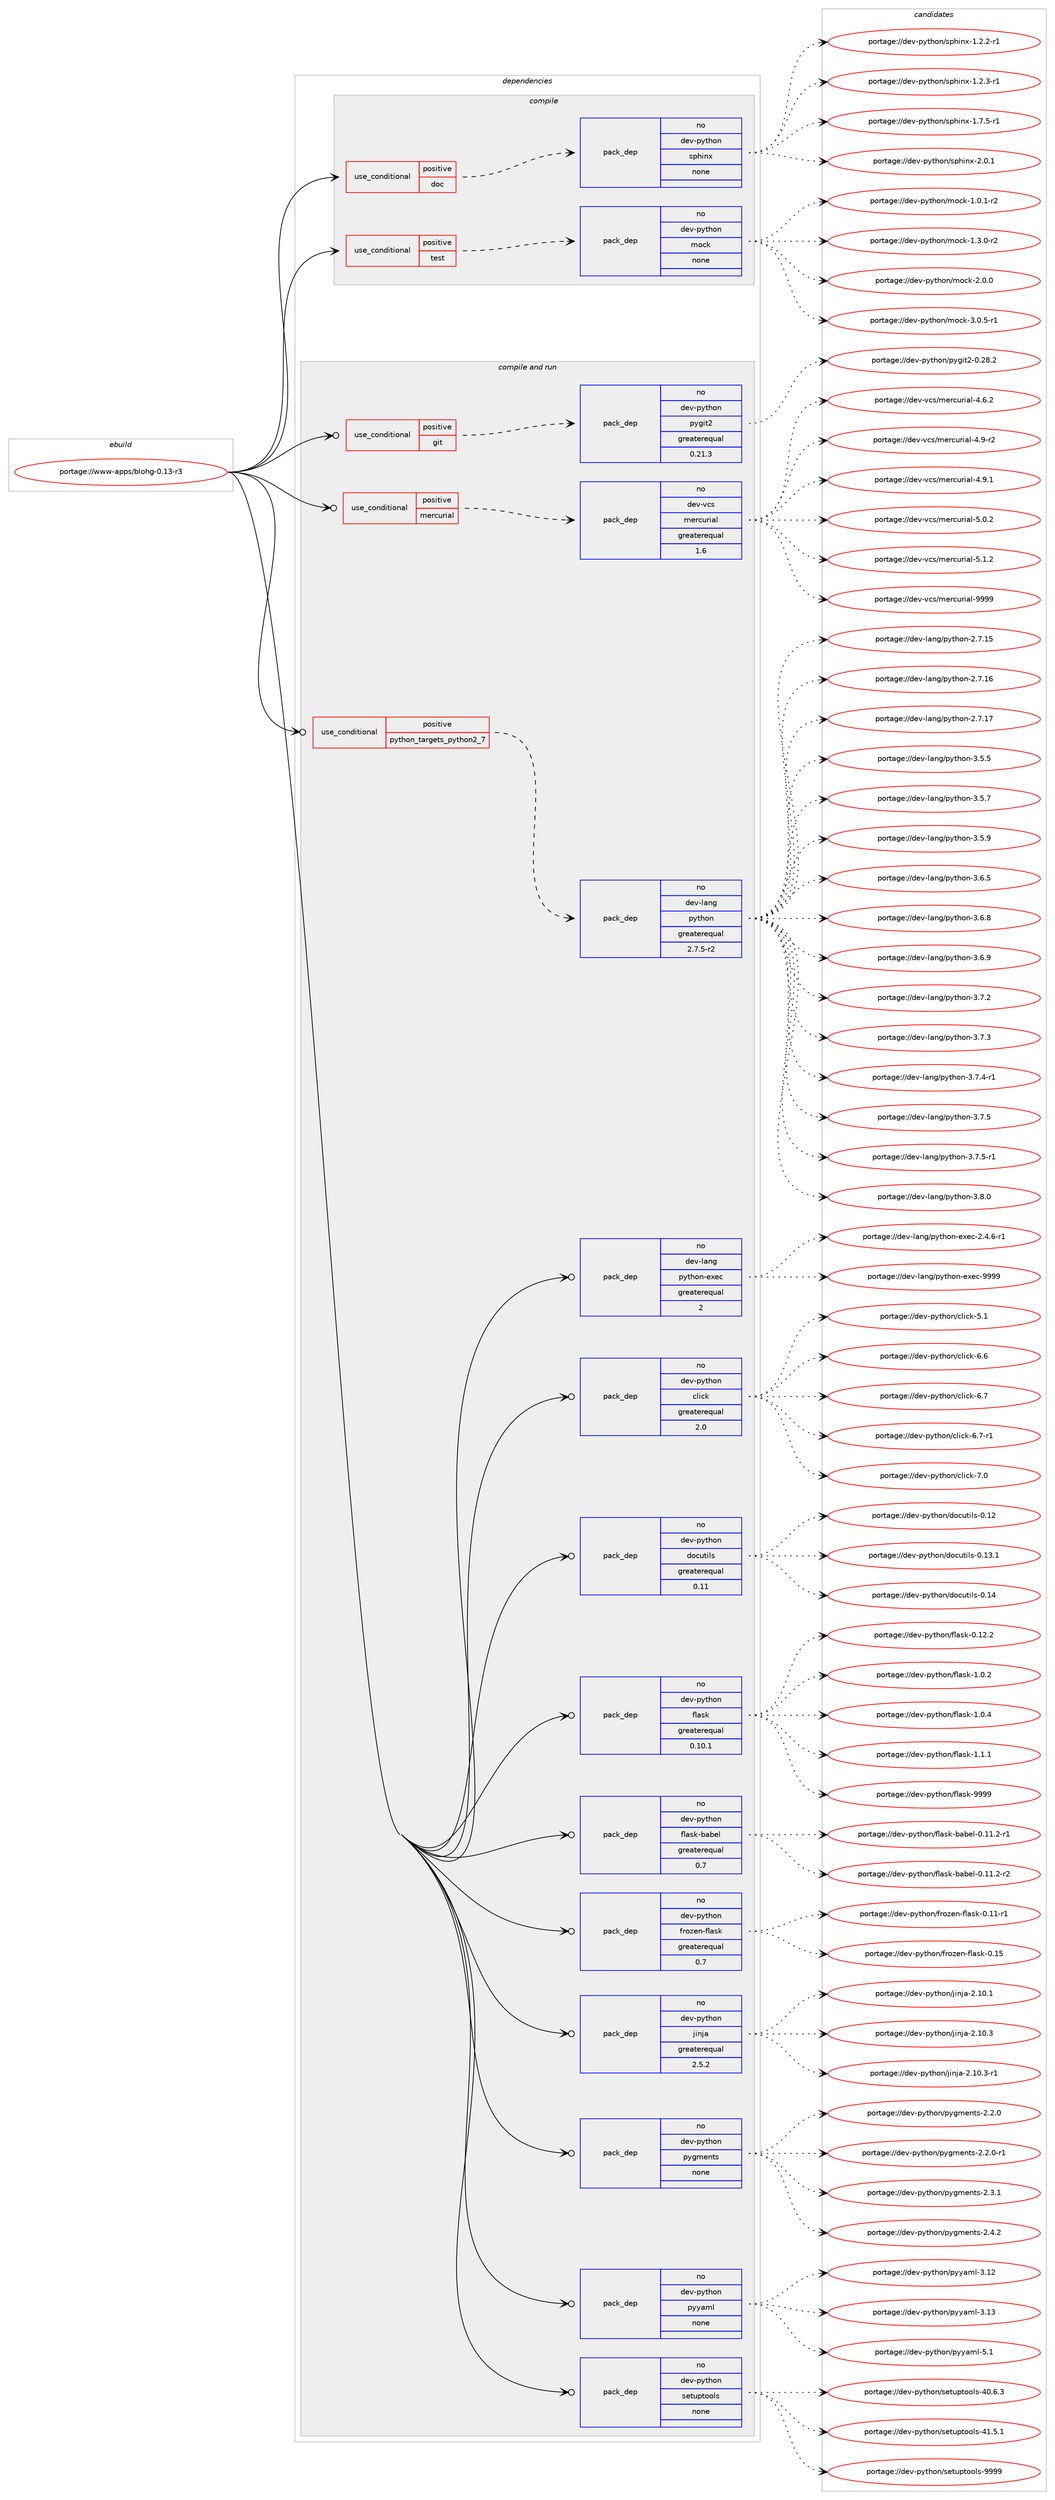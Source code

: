 digraph prolog {

# *************
# Graph options
# *************

newrank=true;
concentrate=true;
compound=true;
graph [rankdir=LR,fontname=Helvetica,fontsize=10,ranksep=1.5];#, ranksep=2.5, nodesep=0.2];
edge  [arrowhead=vee];
node  [fontname=Helvetica,fontsize=10];

# **********
# The ebuild
# **********

subgraph cluster_leftcol {
color=gray;
rank=same;
label=<<i>ebuild</i>>;
id [label="portage://www-apps/blohg-0.13-r3", color=red, width=4, href="../www-apps/blohg-0.13-r3.svg"];
}

# ****************
# The dependencies
# ****************

subgraph cluster_midcol {
color=gray;
label=<<i>dependencies</i>>;
subgraph cluster_compile {
fillcolor="#eeeeee";
style=filled;
label=<<i>compile</i>>;
subgraph cond105255 {
dependency436812 [label=<<TABLE BORDER="0" CELLBORDER="1" CELLSPACING="0" CELLPADDING="4"><TR><TD ROWSPAN="3" CELLPADDING="10">use_conditional</TD></TR><TR><TD>positive</TD></TR><TR><TD>doc</TD></TR></TABLE>>, shape=none, color=red];
subgraph pack323830 {
dependency436813 [label=<<TABLE BORDER="0" CELLBORDER="1" CELLSPACING="0" CELLPADDING="4" WIDTH="220"><TR><TD ROWSPAN="6" CELLPADDING="30">pack_dep</TD></TR><TR><TD WIDTH="110">no</TD></TR><TR><TD>dev-python</TD></TR><TR><TD>sphinx</TD></TR><TR><TD>none</TD></TR><TR><TD></TD></TR></TABLE>>, shape=none, color=blue];
}
dependency436812:e -> dependency436813:w [weight=20,style="dashed",arrowhead="vee"];
}
id:e -> dependency436812:w [weight=20,style="solid",arrowhead="vee"];
subgraph cond105256 {
dependency436814 [label=<<TABLE BORDER="0" CELLBORDER="1" CELLSPACING="0" CELLPADDING="4"><TR><TD ROWSPAN="3" CELLPADDING="10">use_conditional</TD></TR><TR><TD>positive</TD></TR><TR><TD>test</TD></TR></TABLE>>, shape=none, color=red];
subgraph pack323831 {
dependency436815 [label=<<TABLE BORDER="0" CELLBORDER="1" CELLSPACING="0" CELLPADDING="4" WIDTH="220"><TR><TD ROWSPAN="6" CELLPADDING="30">pack_dep</TD></TR><TR><TD WIDTH="110">no</TD></TR><TR><TD>dev-python</TD></TR><TR><TD>mock</TD></TR><TR><TD>none</TD></TR><TR><TD></TD></TR></TABLE>>, shape=none, color=blue];
}
dependency436814:e -> dependency436815:w [weight=20,style="dashed",arrowhead="vee"];
}
id:e -> dependency436814:w [weight=20,style="solid",arrowhead="vee"];
}
subgraph cluster_compileandrun {
fillcolor="#eeeeee";
style=filled;
label=<<i>compile and run</i>>;
subgraph cond105257 {
dependency436816 [label=<<TABLE BORDER="0" CELLBORDER="1" CELLSPACING="0" CELLPADDING="4"><TR><TD ROWSPAN="3" CELLPADDING="10">use_conditional</TD></TR><TR><TD>positive</TD></TR><TR><TD>git</TD></TR></TABLE>>, shape=none, color=red];
subgraph pack323832 {
dependency436817 [label=<<TABLE BORDER="0" CELLBORDER="1" CELLSPACING="0" CELLPADDING="4" WIDTH="220"><TR><TD ROWSPAN="6" CELLPADDING="30">pack_dep</TD></TR><TR><TD WIDTH="110">no</TD></TR><TR><TD>dev-python</TD></TR><TR><TD>pygit2</TD></TR><TR><TD>greaterequal</TD></TR><TR><TD>0.21.3</TD></TR></TABLE>>, shape=none, color=blue];
}
dependency436816:e -> dependency436817:w [weight=20,style="dashed",arrowhead="vee"];
}
id:e -> dependency436816:w [weight=20,style="solid",arrowhead="odotvee"];
subgraph cond105258 {
dependency436818 [label=<<TABLE BORDER="0" CELLBORDER="1" CELLSPACING="0" CELLPADDING="4"><TR><TD ROWSPAN="3" CELLPADDING="10">use_conditional</TD></TR><TR><TD>positive</TD></TR><TR><TD>mercurial</TD></TR></TABLE>>, shape=none, color=red];
subgraph pack323833 {
dependency436819 [label=<<TABLE BORDER="0" CELLBORDER="1" CELLSPACING="0" CELLPADDING="4" WIDTH="220"><TR><TD ROWSPAN="6" CELLPADDING="30">pack_dep</TD></TR><TR><TD WIDTH="110">no</TD></TR><TR><TD>dev-vcs</TD></TR><TR><TD>mercurial</TD></TR><TR><TD>greaterequal</TD></TR><TR><TD>1.6</TD></TR></TABLE>>, shape=none, color=blue];
}
dependency436818:e -> dependency436819:w [weight=20,style="dashed",arrowhead="vee"];
}
id:e -> dependency436818:w [weight=20,style="solid",arrowhead="odotvee"];
subgraph cond105259 {
dependency436820 [label=<<TABLE BORDER="0" CELLBORDER="1" CELLSPACING="0" CELLPADDING="4"><TR><TD ROWSPAN="3" CELLPADDING="10">use_conditional</TD></TR><TR><TD>positive</TD></TR><TR><TD>python_targets_python2_7</TD></TR></TABLE>>, shape=none, color=red];
subgraph pack323834 {
dependency436821 [label=<<TABLE BORDER="0" CELLBORDER="1" CELLSPACING="0" CELLPADDING="4" WIDTH="220"><TR><TD ROWSPAN="6" CELLPADDING="30">pack_dep</TD></TR><TR><TD WIDTH="110">no</TD></TR><TR><TD>dev-lang</TD></TR><TR><TD>python</TD></TR><TR><TD>greaterequal</TD></TR><TR><TD>2.7.5-r2</TD></TR></TABLE>>, shape=none, color=blue];
}
dependency436820:e -> dependency436821:w [weight=20,style="dashed",arrowhead="vee"];
}
id:e -> dependency436820:w [weight=20,style="solid",arrowhead="odotvee"];
subgraph pack323835 {
dependency436822 [label=<<TABLE BORDER="0" CELLBORDER="1" CELLSPACING="0" CELLPADDING="4" WIDTH="220"><TR><TD ROWSPAN="6" CELLPADDING="30">pack_dep</TD></TR><TR><TD WIDTH="110">no</TD></TR><TR><TD>dev-lang</TD></TR><TR><TD>python-exec</TD></TR><TR><TD>greaterequal</TD></TR><TR><TD>2</TD></TR></TABLE>>, shape=none, color=blue];
}
id:e -> dependency436822:w [weight=20,style="solid",arrowhead="odotvee"];
subgraph pack323836 {
dependency436823 [label=<<TABLE BORDER="0" CELLBORDER="1" CELLSPACING="0" CELLPADDING="4" WIDTH="220"><TR><TD ROWSPAN="6" CELLPADDING="30">pack_dep</TD></TR><TR><TD WIDTH="110">no</TD></TR><TR><TD>dev-python</TD></TR><TR><TD>click</TD></TR><TR><TD>greaterequal</TD></TR><TR><TD>2.0</TD></TR></TABLE>>, shape=none, color=blue];
}
id:e -> dependency436823:w [weight=20,style="solid",arrowhead="odotvee"];
subgraph pack323837 {
dependency436824 [label=<<TABLE BORDER="0" CELLBORDER="1" CELLSPACING="0" CELLPADDING="4" WIDTH="220"><TR><TD ROWSPAN="6" CELLPADDING="30">pack_dep</TD></TR><TR><TD WIDTH="110">no</TD></TR><TR><TD>dev-python</TD></TR><TR><TD>docutils</TD></TR><TR><TD>greaterequal</TD></TR><TR><TD>0.11</TD></TR></TABLE>>, shape=none, color=blue];
}
id:e -> dependency436824:w [weight=20,style="solid",arrowhead="odotvee"];
subgraph pack323838 {
dependency436825 [label=<<TABLE BORDER="0" CELLBORDER="1" CELLSPACING="0" CELLPADDING="4" WIDTH="220"><TR><TD ROWSPAN="6" CELLPADDING="30">pack_dep</TD></TR><TR><TD WIDTH="110">no</TD></TR><TR><TD>dev-python</TD></TR><TR><TD>flask</TD></TR><TR><TD>greaterequal</TD></TR><TR><TD>0.10.1</TD></TR></TABLE>>, shape=none, color=blue];
}
id:e -> dependency436825:w [weight=20,style="solid",arrowhead="odotvee"];
subgraph pack323839 {
dependency436826 [label=<<TABLE BORDER="0" CELLBORDER="1" CELLSPACING="0" CELLPADDING="4" WIDTH="220"><TR><TD ROWSPAN="6" CELLPADDING="30">pack_dep</TD></TR><TR><TD WIDTH="110">no</TD></TR><TR><TD>dev-python</TD></TR><TR><TD>flask-babel</TD></TR><TR><TD>greaterequal</TD></TR><TR><TD>0.7</TD></TR></TABLE>>, shape=none, color=blue];
}
id:e -> dependency436826:w [weight=20,style="solid",arrowhead="odotvee"];
subgraph pack323840 {
dependency436827 [label=<<TABLE BORDER="0" CELLBORDER="1" CELLSPACING="0" CELLPADDING="4" WIDTH="220"><TR><TD ROWSPAN="6" CELLPADDING="30">pack_dep</TD></TR><TR><TD WIDTH="110">no</TD></TR><TR><TD>dev-python</TD></TR><TR><TD>frozen-flask</TD></TR><TR><TD>greaterequal</TD></TR><TR><TD>0.7</TD></TR></TABLE>>, shape=none, color=blue];
}
id:e -> dependency436827:w [weight=20,style="solid",arrowhead="odotvee"];
subgraph pack323841 {
dependency436828 [label=<<TABLE BORDER="0" CELLBORDER="1" CELLSPACING="0" CELLPADDING="4" WIDTH="220"><TR><TD ROWSPAN="6" CELLPADDING="30">pack_dep</TD></TR><TR><TD WIDTH="110">no</TD></TR><TR><TD>dev-python</TD></TR><TR><TD>jinja</TD></TR><TR><TD>greaterequal</TD></TR><TR><TD>2.5.2</TD></TR></TABLE>>, shape=none, color=blue];
}
id:e -> dependency436828:w [weight=20,style="solid",arrowhead="odotvee"];
subgraph pack323842 {
dependency436829 [label=<<TABLE BORDER="0" CELLBORDER="1" CELLSPACING="0" CELLPADDING="4" WIDTH="220"><TR><TD ROWSPAN="6" CELLPADDING="30">pack_dep</TD></TR><TR><TD WIDTH="110">no</TD></TR><TR><TD>dev-python</TD></TR><TR><TD>pygments</TD></TR><TR><TD>none</TD></TR><TR><TD></TD></TR></TABLE>>, shape=none, color=blue];
}
id:e -> dependency436829:w [weight=20,style="solid",arrowhead="odotvee"];
subgraph pack323843 {
dependency436830 [label=<<TABLE BORDER="0" CELLBORDER="1" CELLSPACING="0" CELLPADDING="4" WIDTH="220"><TR><TD ROWSPAN="6" CELLPADDING="30">pack_dep</TD></TR><TR><TD WIDTH="110">no</TD></TR><TR><TD>dev-python</TD></TR><TR><TD>pyyaml</TD></TR><TR><TD>none</TD></TR><TR><TD></TD></TR></TABLE>>, shape=none, color=blue];
}
id:e -> dependency436830:w [weight=20,style="solid",arrowhead="odotvee"];
subgraph pack323844 {
dependency436831 [label=<<TABLE BORDER="0" CELLBORDER="1" CELLSPACING="0" CELLPADDING="4" WIDTH="220"><TR><TD ROWSPAN="6" CELLPADDING="30">pack_dep</TD></TR><TR><TD WIDTH="110">no</TD></TR><TR><TD>dev-python</TD></TR><TR><TD>setuptools</TD></TR><TR><TD>none</TD></TR><TR><TD></TD></TR></TABLE>>, shape=none, color=blue];
}
id:e -> dependency436831:w [weight=20,style="solid",arrowhead="odotvee"];
}
subgraph cluster_run {
fillcolor="#eeeeee";
style=filled;
label=<<i>run</i>>;
}
}

# **************
# The candidates
# **************

subgraph cluster_choices {
rank=same;
color=gray;
label=<<i>candidates</i>>;

subgraph choice323830 {
color=black;
nodesep=1;
choiceportage10010111845112121116104111110471151121041051101204549465046504511449 [label="portage://dev-python/sphinx-1.2.2-r1", color=red, width=4,href="../dev-python/sphinx-1.2.2-r1.svg"];
choiceportage10010111845112121116104111110471151121041051101204549465046514511449 [label="portage://dev-python/sphinx-1.2.3-r1", color=red, width=4,href="../dev-python/sphinx-1.2.3-r1.svg"];
choiceportage10010111845112121116104111110471151121041051101204549465546534511449 [label="portage://dev-python/sphinx-1.7.5-r1", color=red, width=4,href="../dev-python/sphinx-1.7.5-r1.svg"];
choiceportage1001011184511212111610411111047115112104105110120455046484649 [label="portage://dev-python/sphinx-2.0.1", color=red, width=4,href="../dev-python/sphinx-2.0.1.svg"];
dependency436813:e -> choiceportage10010111845112121116104111110471151121041051101204549465046504511449:w [style=dotted,weight="100"];
dependency436813:e -> choiceportage10010111845112121116104111110471151121041051101204549465046514511449:w [style=dotted,weight="100"];
dependency436813:e -> choiceportage10010111845112121116104111110471151121041051101204549465546534511449:w [style=dotted,weight="100"];
dependency436813:e -> choiceportage1001011184511212111610411111047115112104105110120455046484649:w [style=dotted,weight="100"];
}
subgraph choice323831 {
color=black;
nodesep=1;
choiceportage1001011184511212111610411111047109111991074549464846494511450 [label="portage://dev-python/mock-1.0.1-r2", color=red, width=4,href="../dev-python/mock-1.0.1-r2.svg"];
choiceportage1001011184511212111610411111047109111991074549465146484511450 [label="portage://dev-python/mock-1.3.0-r2", color=red, width=4,href="../dev-python/mock-1.3.0-r2.svg"];
choiceportage100101118451121211161041111104710911199107455046484648 [label="portage://dev-python/mock-2.0.0", color=red, width=4,href="../dev-python/mock-2.0.0.svg"];
choiceportage1001011184511212111610411111047109111991074551464846534511449 [label="portage://dev-python/mock-3.0.5-r1", color=red, width=4,href="../dev-python/mock-3.0.5-r1.svg"];
dependency436815:e -> choiceportage1001011184511212111610411111047109111991074549464846494511450:w [style=dotted,weight="100"];
dependency436815:e -> choiceportage1001011184511212111610411111047109111991074549465146484511450:w [style=dotted,weight="100"];
dependency436815:e -> choiceportage100101118451121211161041111104710911199107455046484648:w [style=dotted,weight="100"];
dependency436815:e -> choiceportage1001011184511212111610411111047109111991074551464846534511449:w [style=dotted,weight="100"];
}
subgraph choice323832 {
color=black;
nodesep=1;
choiceportage10010111845112121116104111110471121211031051165045484650564650 [label="portage://dev-python/pygit2-0.28.2", color=red, width=4,href="../dev-python/pygit2-0.28.2.svg"];
dependency436817:e -> choiceportage10010111845112121116104111110471121211031051165045484650564650:w [style=dotted,weight="100"];
}
subgraph choice323833 {
color=black;
nodesep=1;
choiceportage1001011184511899115471091011149911711410597108455246544650 [label="portage://dev-vcs/mercurial-4.6.2", color=red, width=4,href="../dev-vcs/mercurial-4.6.2.svg"];
choiceportage1001011184511899115471091011149911711410597108455246574511450 [label="portage://dev-vcs/mercurial-4.9-r2", color=red, width=4,href="../dev-vcs/mercurial-4.9-r2.svg"];
choiceportage1001011184511899115471091011149911711410597108455246574649 [label="portage://dev-vcs/mercurial-4.9.1", color=red, width=4,href="../dev-vcs/mercurial-4.9.1.svg"];
choiceportage1001011184511899115471091011149911711410597108455346484650 [label="portage://dev-vcs/mercurial-5.0.2", color=red, width=4,href="../dev-vcs/mercurial-5.0.2.svg"];
choiceportage1001011184511899115471091011149911711410597108455346494650 [label="portage://dev-vcs/mercurial-5.1.2", color=red, width=4,href="../dev-vcs/mercurial-5.1.2.svg"];
choiceportage10010111845118991154710910111499117114105971084557575757 [label="portage://dev-vcs/mercurial-9999", color=red, width=4,href="../dev-vcs/mercurial-9999.svg"];
dependency436819:e -> choiceportage1001011184511899115471091011149911711410597108455246544650:w [style=dotted,weight="100"];
dependency436819:e -> choiceportage1001011184511899115471091011149911711410597108455246574511450:w [style=dotted,weight="100"];
dependency436819:e -> choiceportage1001011184511899115471091011149911711410597108455246574649:w [style=dotted,weight="100"];
dependency436819:e -> choiceportage1001011184511899115471091011149911711410597108455346484650:w [style=dotted,weight="100"];
dependency436819:e -> choiceportage1001011184511899115471091011149911711410597108455346494650:w [style=dotted,weight="100"];
dependency436819:e -> choiceportage10010111845118991154710910111499117114105971084557575757:w [style=dotted,weight="100"];
}
subgraph choice323834 {
color=black;
nodesep=1;
choiceportage10010111845108971101034711212111610411111045504655464953 [label="portage://dev-lang/python-2.7.15", color=red, width=4,href="../dev-lang/python-2.7.15.svg"];
choiceportage10010111845108971101034711212111610411111045504655464954 [label="portage://dev-lang/python-2.7.16", color=red, width=4,href="../dev-lang/python-2.7.16.svg"];
choiceportage10010111845108971101034711212111610411111045504655464955 [label="portage://dev-lang/python-2.7.17", color=red, width=4,href="../dev-lang/python-2.7.17.svg"];
choiceportage100101118451089711010347112121116104111110455146534653 [label="portage://dev-lang/python-3.5.5", color=red, width=4,href="../dev-lang/python-3.5.5.svg"];
choiceportage100101118451089711010347112121116104111110455146534655 [label="portage://dev-lang/python-3.5.7", color=red, width=4,href="../dev-lang/python-3.5.7.svg"];
choiceportage100101118451089711010347112121116104111110455146534657 [label="portage://dev-lang/python-3.5.9", color=red, width=4,href="../dev-lang/python-3.5.9.svg"];
choiceportage100101118451089711010347112121116104111110455146544653 [label="portage://dev-lang/python-3.6.5", color=red, width=4,href="../dev-lang/python-3.6.5.svg"];
choiceportage100101118451089711010347112121116104111110455146544656 [label="portage://dev-lang/python-3.6.8", color=red, width=4,href="../dev-lang/python-3.6.8.svg"];
choiceportage100101118451089711010347112121116104111110455146544657 [label="portage://dev-lang/python-3.6.9", color=red, width=4,href="../dev-lang/python-3.6.9.svg"];
choiceportage100101118451089711010347112121116104111110455146554650 [label="portage://dev-lang/python-3.7.2", color=red, width=4,href="../dev-lang/python-3.7.2.svg"];
choiceportage100101118451089711010347112121116104111110455146554651 [label="portage://dev-lang/python-3.7.3", color=red, width=4,href="../dev-lang/python-3.7.3.svg"];
choiceportage1001011184510897110103471121211161041111104551465546524511449 [label="portage://dev-lang/python-3.7.4-r1", color=red, width=4,href="../dev-lang/python-3.7.4-r1.svg"];
choiceportage100101118451089711010347112121116104111110455146554653 [label="portage://dev-lang/python-3.7.5", color=red, width=4,href="../dev-lang/python-3.7.5.svg"];
choiceportage1001011184510897110103471121211161041111104551465546534511449 [label="portage://dev-lang/python-3.7.5-r1", color=red, width=4,href="../dev-lang/python-3.7.5-r1.svg"];
choiceportage100101118451089711010347112121116104111110455146564648 [label="portage://dev-lang/python-3.8.0", color=red, width=4,href="../dev-lang/python-3.8.0.svg"];
dependency436821:e -> choiceportage10010111845108971101034711212111610411111045504655464953:w [style=dotted,weight="100"];
dependency436821:e -> choiceportage10010111845108971101034711212111610411111045504655464954:w [style=dotted,weight="100"];
dependency436821:e -> choiceportage10010111845108971101034711212111610411111045504655464955:w [style=dotted,weight="100"];
dependency436821:e -> choiceportage100101118451089711010347112121116104111110455146534653:w [style=dotted,weight="100"];
dependency436821:e -> choiceportage100101118451089711010347112121116104111110455146534655:w [style=dotted,weight="100"];
dependency436821:e -> choiceportage100101118451089711010347112121116104111110455146534657:w [style=dotted,weight="100"];
dependency436821:e -> choiceportage100101118451089711010347112121116104111110455146544653:w [style=dotted,weight="100"];
dependency436821:e -> choiceportage100101118451089711010347112121116104111110455146544656:w [style=dotted,weight="100"];
dependency436821:e -> choiceportage100101118451089711010347112121116104111110455146544657:w [style=dotted,weight="100"];
dependency436821:e -> choiceportage100101118451089711010347112121116104111110455146554650:w [style=dotted,weight="100"];
dependency436821:e -> choiceportage100101118451089711010347112121116104111110455146554651:w [style=dotted,weight="100"];
dependency436821:e -> choiceportage1001011184510897110103471121211161041111104551465546524511449:w [style=dotted,weight="100"];
dependency436821:e -> choiceportage100101118451089711010347112121116104111110455146554653:w [style=dotted,weight="100"];
dependency436821:e -> choiceportage1001011184510897110103471121211161041111104551465546534511449:w [style=dotted,weight="100"];
dependency436821:e -> choiceportage100101118451089711010347112121116104111110455146564648:w [style=dotted,weight="100"];
}
subgraph choice323835 {
color=black;
nodesep=1;
choiceportage10010111845108971101034711212111610411111045101120101994550465246544511449 [label="portage://dev-lang/python-exec-2.4.6-r1", color=red, width=4,href="../dev-lang/python-exec-2.4.6-r1.svg"];
choiceportage10010111845108971101034711212111610411111045101120101994557575757 [label="portage://dev-lang/python-exec-9999", color=red, width=4,href="../dev-lang/python-exec-9999.svg"];
dependency436822:e -> choiceportage10010111845108971101034711212111610411111045101120101994550465246544511449:w [style=dotted,weight="100"];
dependency436822:e -> choiceportage10010111845108971101034711212111610411111045101120101994557575757:w [style=dotted,weight="100"];
}
subgraph choice323836 {
color=black;
nodesep=1;
choiceportage1001011184511212111610411111047991081059910745534649 [label="portage://dev-python/click-5.1", color=red, width=4,href="../dev-python/click-5.1.svg"];
choiceportage1001011184511212111610411111047991081059910745544654 [label="portage://dev-python/click-6.6", color=red, width=4,href="../dev-python/click-6.6.svg"];
choiceportage1001011184511212111610411111047991081059910745544655 [label="portage://dev-python/click-6.7", color=red, width=4,href="../dev-python/click-6.7.svg"];
choiceportage10010111845112121116104111110479910810599107455446554511449 [label="portage://dev-python/click-6.7-r1", color=red, width=4,href="../dev-python/click-6.7-r1.svg"];
choiceportage1001011184511212111610411111047991081059910745554648 [label="portage://dev-python/click-7.0", color=red, width=4,href="../dev-python/click-7.0.svg"];
dependency436823:e -> choiceportage1001011184511212111610411111047991081059910745534649:w [style=dotted,weight="100"];
dependency436823:e -> choiceportage1001011184511212111610411111047991081059910745544654:w [style=dotted,weight="100"];
dependency436823:e -> choiceportage1001011184511212111610411111047991081059910745544655:w [style=dotted,weight="100"];
dependency436823:e -> choiceportage10010111845112121116104111110479910810599107455446554511449:w [style=dotted,weight="100"];
dependency436823:e -> choiceportage1001011184511212111610411111047991081059910745554648:w [style=dotted,weight="100"];
}
subgraph choice323837 {
color=black;
nodesep=1;
choiceportage1001011184511212111610411111047100111991171161051081154548464950 [label="portage://dev-python/docutils-0.12", color=red, width=4,href="../dev-python/docutils-0.12.svg"];
choiceportage10010111845112121116104111110471001119911711610510811545484649514649 [label="portage://dev-python/docutils-0.13.1", color=red, width=4,href="../dev-python/docutils-0.13.1.svg"];
choiceportage1001011184511212111610411111047100111991171161051081154548464952 [label="portage://dev-python/docutils-0.14", color=red, width=4,href="../dev-python/docutils-0.14.svg"];
dependency436824:e -> choiceportage1001011184511212111610411111047100111991171161051081154548464950:w [style=dotted,weight="100"];
dependency436824:e -> choiceportage10010111845112121116104111110471001119911711610510811545484649514649:w [style=dotted,weight="100"];
dependency436824:e -> choiceportage1001011184511212111610411111047100111991171161051081154548464952:w [style=dotted,weight="100"];
}
subgraph choice323838 {
color=black;
nodesep=1;
choiceportage10010111845112121116104111110471021089711510745484649504650 [label="portage://dev-python/flask-0.12.2", color=red, width=4,href="../dev-python/flask-0.12.2.svg"];
choiceportage100101118451121211161041111104710210897115107454946484650 [label="portage://dev-python/flask-1.0.2", color=red, width=4,href="../dev-python/flask-1.0.2.svg"];
choiceportage100101118451121211161041111104710210897115107454946484652 [label="portage://dev-python/flask-1.0.4", color=red, width=4,href="../dev-python/flask-1.0.4.svg"];
choiceportage100101118451121211161041111104710210897115107454946494649 [label="portage://dev-python/flask-1.1.1", color=red, width=4,href="../dev-python/flask-1.1.1.svg"];
choiceportage1001011184511212111610411111047102108971151074557575757 [label="portage://dev-python/flask-9999", color=red, width=4,href="../dev-python/flask-9999.svg"];
dependency436825:e -> choiceportage10010111845112121116104111110471021089711510745484649504650:w [style=dotted,weight="100"];
dependency436825:e -> choiceportage100101118451121211161041111104710210897115107454946484650:w [style=dotted,weight="100"];
dependency436825:e -> choiceportage100101118451121211161041111104710210897115107454946484652:w [style=dotted,weight="100"];
dependency436825:e -> choiceportage100101118451121211161041111104710210897115107454946494649:w [style=dotted,weight="100"];
dependency436825:e -> choiceportage1001011184511212111610411111047102108971151074557575757:w [style=dotted,weight="100"];
}
subgraph choice323839 {
color=black;
nodesep=1;
choiceportage10010111845112121116104111110471021089711510745989798101108454846494946504511449 [label="portage://dev-python/flask-babel-0.11.2-r1", color=red, width=4,href="../dev-python/flask-babel-0.11.2-r1.svg"];
choiceportage10010111845112121116104111110471021089711510745989798101108454846494946504511450 [label="portage://dev-python/flask-babel-0.11.2-r2", color=red, width=4,href="../dev-python/flask-babel-0.11.2-r2.svg"];
dependency436826:e -> choiceportage10010111845112121116104111110471021089711510745989798101108454846494946504511449:w [style=dotted,weight="100"];
dependency436826:e -> choiceportage10010111845112121116104111110471021089711510745989798101108454846494946504511450:w [style=dotted,weight="100"];
}
subgraph choice323840 {
color=black;
nodesep=1;
choiceportage1001011184511212111610411111047102114111122101110451021089711510745484649494511449 [label="portage://dev-python/frozen-flask-0.11-r1", color=red, width=4,href="../dev-python/frozen-flask-0.11-r1.svg"];
choiceportage100101118451121211161041111104710211411112210111045102108971151074548464953 [label="portage://dev-python/frozen-flask-0.15", color=red, width=4,href="../dev-python/frozen-flask-0.15.svg"];
dependency436827:e -> choiceportage1001011184511212111610411111047102114111122101110451021089711510745484649494511449:w [style=dotted,weight="100"];
dependency436827:e -> choiceportage100101118451121211161041111104710211411112210111045102108971151074548464953:w [style=dotted,weight="100"];
}
subgraph choice323841 {
color=black;
nodesep=1;
choiceportage10010111845112121116104111110471061051101069745504649484649 [label="portage://dev-python/jinja-2.10.1", color=red, width=4,href="../dev-python/jinja-2.10.1.svg"];
choiceportage10010111845112121116104111110471061051101069745504649484651 [label="portage://dev-python/jinja-2.10.3", color=red, width=4,href="../dev-python/jinja-2.10.3.svg"];
choiceportage100101118451121211161041111104710610511010697455046494846514511449 [label="portage://dev-python/jinja-2.10.3-r1", color=red, width=4,href="../dev-python/jinja-2.10.3-r1.svg"];
dependency436828:e -> choiceportage10010111845112121116104111110471061051101069745504649484649:w [style=dotted,weight="100"];
dependency436828:e -> choiceportage10010111845112121116104111110471061051101069745504649484651:w [style=dotted,weight="100"];
dependency436828:e -> choiceportage100101118451121211161041111104710610511010697455046494846514511449:w [style=dotted,weight="100"];
}
subgraph choice323842 {
color=black;
nodesep=1;
choiceportage1001011184511212111610411111047112121103109101110116115455046504648 [label="portage://dev-python/pygments-2.2.0", color=red, width=4,href="../dev-python/pygments-2.2.0.svg"];
choiceportage10010111845112121116104111110471121211031091011101161154550465046484511449 [label="portage://dev-python/pygments-2.2.0-r1", color=red, width=4,href="../dev-python/pygments-2.2.0-r1.svg"];
choiceportage1001011184511212111610411111047112121103109101110116115455046514649 [label="portage://dev-python/pygments-2.3.1", color=red, width=4,href="../dev-python/pygments-2.3.1.svg"];
choiceportage1001011184511212111610411111047112121103109101110116115455046524650 [label="portage://dev-python/pygments-2.4.2", color=red, width=4,href="../dev-python/pygments-2.4.2.svg"];
dependency436829:e -> choiceportage1001011184511212111610411111047112121103109101110116115455046504648:w [style=dotted,weight="100"];
dependency436829:e -> choiceportage10010111845112121116104111110471121211031091011101161154550465046484511449:w [style=dotted,weight="100"];
dependency436829:e -> choiceportage1001011184511212111610411111047112121103109101110116115455046514649:w [style=dotted,weight="100"];
dependency436829:e -> choiceportage1001011184511212111610411111047112121103109101110116115455046524650:w [style=dotted,weight="100"];
}
subgraph choice323843 {
color=black;
nodesep=1;
choiceportage1001011184511212111610411111047112121121971091084551464950 [label="portage://dev-python/pyyaml-3.12", color=red, width=4,href="../dev-python/pyyaml-3.12.svg"];
choiceportage1001011184511212111610411111047112121121971091084551464951 [label="portage://dev-python/pyyaml-3.13", color=red, width=4,href="../dev-python/pyyaml-3.13.svg"];
choiceportage10010111845112121116104111110471121211219710910845534649 [label="portage://dev-python/pyyaml-5.1", color=red, width=4,href="../dev-python/pyyaml-5.1.svg"];
dependency436830:e -> choiceportage1001011184511212111610411111047112121121971091084551464950:w [style=dotted,weight="100"];
dependency436830:e -> choiceportage1001011184511212111610411111047112121121971091084551464951:w [style=dotted,weight="100"];
dependency436830:e -> choiceportage10010111845112121116104111110471121211219710910845534649:w [style=dotted,weight="100"];
}
subgraph choice323844 {
color=black;
nodesep=1;
choiceportage100101118451121211161041111104711510111611711211611111110811545524846544651 [label="portage://dev-python/setuptools-40.6.3", color=red, width=4,href="../dev-python/setuptools-40.6.3.svg"];
choiceportage100101118451121211161041111104711510111611711211611111110811545524946534649 [label="portage://dev-python/setuptools-41.5.1", color=red, width=4,href="../dev-python/setuptools-41.5.1.svg"];
choiceportage10010111845112121116104111110471151011161171121161111111081154557575757 [label="portage://dev-python/setuptools-9999", color=red, width=4,href="../dev-python/setuptools-9999.svg"];
dependency436831:e -> choiceportage100101118451121211161041111104711510111611711211611111110811545524846544651:w [style=dotted,weight="100"];
dependency436831:e -> choiceportage100101118451121211161041111104711510111611711211611111110811545524946534649:w [style=dotted,weight="100"];
dependency436831:e -> choiceportage10010111845112121116104111110471151011161171121161111111081154557575757:w [style=dotted,weight="100"];
}
}

}
